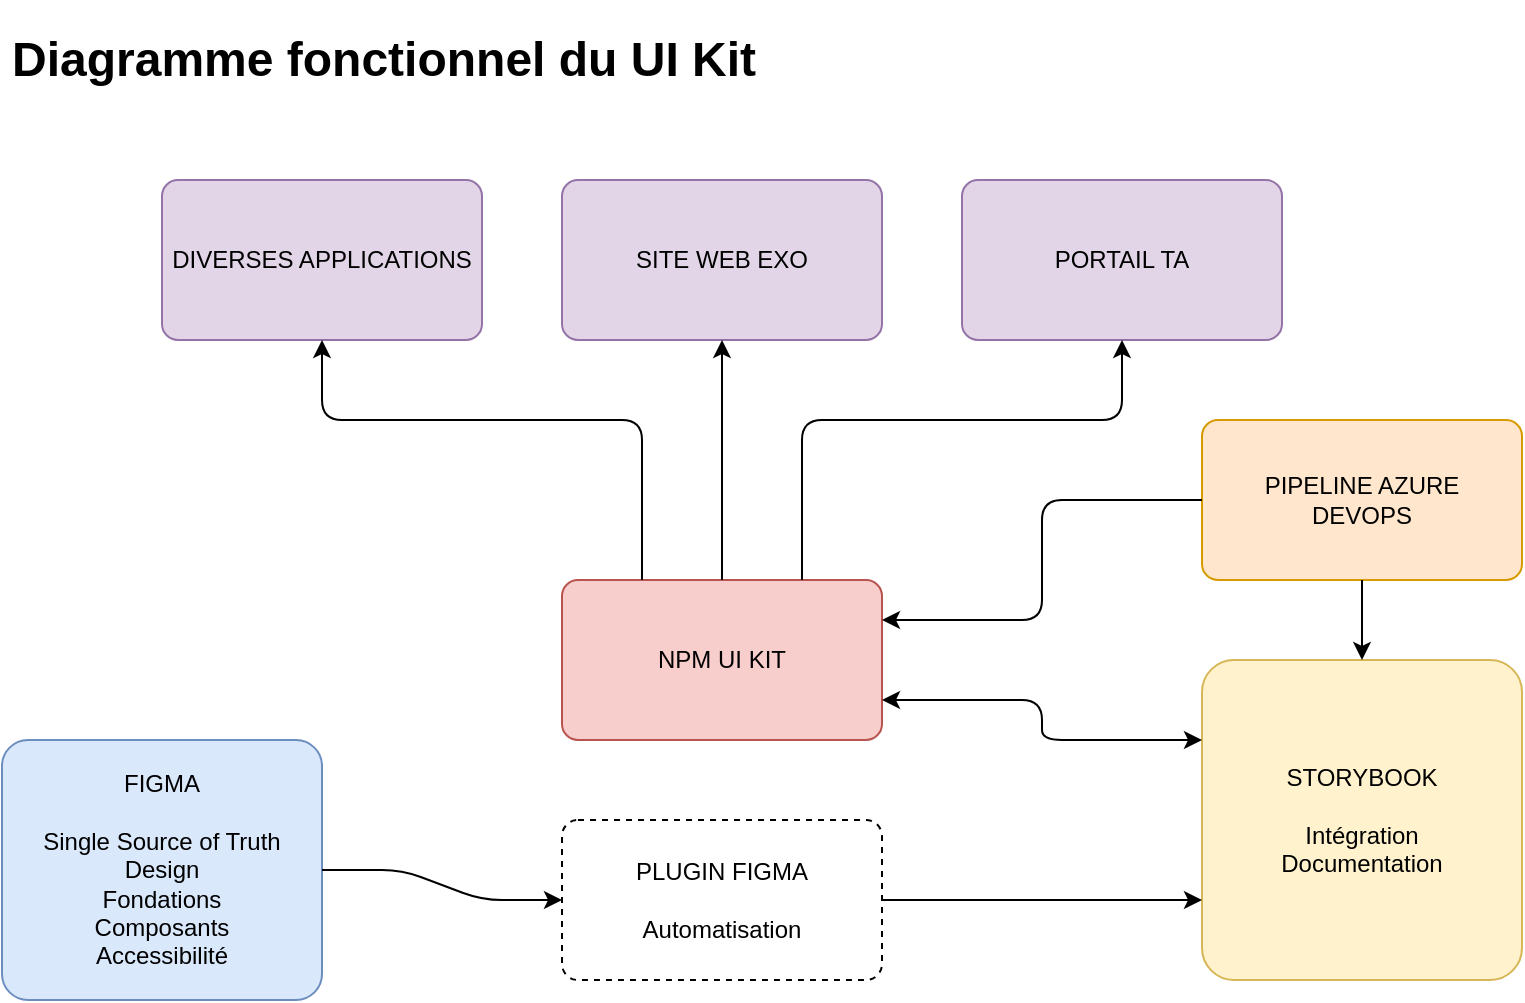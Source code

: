 <mxfile version="15.0.4" type="github">
  <diagram name="Page-1" id="c7488fd3-1785-93aa-aadb-54a6760d102a">
    <mxGraphModel dx="1422" dy="772" grid="1" gridSize="10" guides="1" tooltips="1" connect="1" arrows="1" fold="1" page="1" pageScale="1" pageWidth="1100" pageHeight="850" background="none" math="0" shadow="0">
      <root>
        <mxCell id="0" />
        <mxCell id="1" parent="0" />
        <mxCell id="Tccu-ew2ln0pexr-4rRw-2" value="FIGMA&lt;br&gt;&lt;br&gt;Single Source of Truth&lt;br&gt;Design&lt;br&gt;Fondations&lt;br&gt;Composants&lt;br&gt;Accessibilité" style="rounded=1;whiteSpace=wrap;html=1;arcSize=10;fillColor=#dae8fc;strokeColor=#6c8ebf;" parent="1" vertex="1">
          <mxGeometry x="40" y="400" width="160" height="130" as="geometry" />
        </mxCell>
        <mxCell id="Tccu-ew2ln0pexr-4rRw-3" value="STORYBOOK&lt;br&gt;&lt;br&gt;Intégration&lt;br&gt;Documentation" style="rounded=1;whiteSpace=wrap;html=1;arcSize=10;fillColor=#fff2cc;strokeColor=#d6b656;" parent="1" vertex="1">
          <mxGeometry x="640" y="360" width="160" height="160" as="geometry" />
        </mxCell>
        <mxCell id="Tccu-ew2ln0pexr-4rRw-5" value="PIPELINE AZURE&lt;br&gt;DEVOPS" style="rounded=1;whiteSpace=wrap;html=1;arcSize=10;fillColor=#ffe6cc;strokeColor=#d79b00;" parent="1" vertex="1">
          <mxGeometry x="640" y="240" width="160" height="80" as="geometry" />
        </mxCell>
        <mxCell id="Tccu-ew2ln0pexr-4rRw-8" value="" style="endArrow=classic;html=1;jumpStyle=line;shadow=0;rounded=1;jumpSize=6;endSize=6;fixDash=1;ignoreEdge=0;orthogonalLoop=0;orthogonal=0;comic=0;backgroundOutline=0;entryX=0;entryY=0.5;entryDx=0;entryDy=0;exitX=1;exitY=0.5;exitDx=0;exitDy=0;" parent="1" source="Tccu-ew2ln0pexr-4rRw-2" target="Tccu-ew2ln0pexr-4rRw-48" edge="1">
          <mxGeometry width="50" height="50" relative="1" as="geometry">
            <mxPoint x="250" y="470" as="sourcePoint" />
            <mxPoint x="290" y="370" as="targetPoint" />
            <Array as="points">
              <mxPoint x="240" y="465" />
              <mxPoint x="280" y="480" />
            </Array>
          </mxGeometry>
        </mxCell>
        <mxCell id="Tccu-ew2ln0pexr-4rRw-11" value="" style="endArrow=classic;html=1;entryX=0.5;entryY=0;entryDx=0;entryDy=0;exitX=0.5;exitY=1;exitDx=0;exitDy=0;" parent="1" source="Tccu-ew2ln0pexr-4rRw-5" target="Tccu-ew2ln0pexr-4rRw-3" edge="1">
          <mxGeometry width="50" height="50" relative="1" as="geometry">
            <mxPoint x="600" y="510" as="sourcePoint" />
            <mxPoint x="650" y="460" as="targetPoint" />
          </mxGeometry>
        </mxCell>
        <mxCell id="Tccu-ew2ln0pexr-4rRw-13" value="PORTAIL TA" style="rounded=1;whiteSpace=wrap;html=1;arcSize=10;fillColor=#e1d5e7;strokeColor=#9673a6;" parent="1" vertex="1">
          <mxGeometry x="520" y="120" width="160" height="80" as="geometry" />
        </mxCell>
        <mxCell id="Tccu-ew2ln0pexr-4rRw-14" value="SITE WEB EXO" style="rounded=1;whiteSpace=wrap;html=1;arcSize=10;fillColor=#e1d5e7;strokeColor=#9673a6;" parent="1" vertex="1">
          <mxGeometry x="320" y="120" width="160" height="80" as="geometry" />
        </mxCell>
        <mxCell id="Tccu-ew2ln0pexr-4rRw-18" value="NPM UI KIT" style="rounded=1;whiteSpace=wrap;html=1;arcSize=10;fillColor=#f8cecc;strokeColor=#b85450;" parent="1" vertex="1">
          <mxGeometry x="320" y="320" width="160" height="80" as="geometry" />
        </mxCell>
        <mxCell id="Tccu-ew2ln0pexr-4rRw-31" value="&lt;h1&gt;Diagramme fonctionnel du UI Kit&lt;/h1&gt;" style="text;html=1;strokeColor=none;fillColor=none;spacing=5;spacingTop=-20;whiteSpace=wrap;overflow=hidden;rounded=0;" parent="1" vertex="1">
          <mxGeometry x="40" y="40" width="400" height="40" as="geometry" />
        </mxCell>
        <mxCell id="Tccu-ew2ln0pexr-4rRw-48" value="PLUGIN FIGMA&lt;br&gt;&lt;br&gt;Automatisation" style="rounded=1;whiteSpace=wrap;html=1;arcSize=10;dashed=1;" parent="1" vertex="1">
          <mxGeometry x="320" y="440" width="160" height="80" as="geometry" />
        </mxCell>
        <mxCell id="Tccu-ew2ln0pexr-4rRw-49" value="" style="endArrow=classic;html=1;shadow=0;endSize=6;strokeColor=#000000;entryX=0;entryY=0.75;entryDx=0;entryDy=0;exitX=1;exitY=0.5;exitDx=0;exitDy=0;" parent="1" source="Tccu-ew2ln0pexr-4rRw-48" target="Tccu-ew2ln0pexr-4rRw-3" edge="1">
          <mxGeometry width="50" height="50" relative="1" as="geometry">
            <mxPoint x="490" y="495" as="sourcePoint" />
            <mxPoint x="540" y="445" as="targetPoint" />
          </mxGeometry>
        </mxCell>
        <mxCell id="Tccu-ew2ln0pexr-4rRw-52" value="" style="endArrow=classic;html=1;shadow=0;endSize=6;strokeColor=#000000;entryX=0.5;entryY=1;entryDx=0;entryDy=0;exitX=0.5;exitY=0;exitDx=0;exitDy=0;" parent="1" source="Tccu-ew2ln0pexr-4rRw-18" target="Tccu-ew2ln0pexr-4rRw-14" edge="1">
          <mxGeometry width="50" height="50" relative="1" as="geometry">
            <mxPoint x="540" y="220" as="sourcePoint" />
            <mxPoint x="590" y="170" as="targetPoint" />
            <Array as="points" />
          </mxGeometry>
        </mxCell>
        <mxCell id="Tccu-ew2ln0pexr-4rRw-53" value="" style="endArrow=classic;html=1;shadow=0;endSize=6;strokeColor=#000000;entryX=0.5;entryY=1;entryDx=0;entryDy=0;exitX=0.75;exitY=0;exitDx=0;exitDy=0;" parent="1" source="Tccu-ew2ln0pexr-4rRw-18" target="Tccu-ew2ln0pexr-4rRw-13" edge="1">
          <mxGeometry width="50" height="50" relative="1" as="geometry">
            <mxPoint x="270" y="250" as="sourcePoint" />
            <mxPoint x="150" y="160" as="targetPoint" />
            <Array as="points">
              <mxPoint x="440" y="240" />
              <mxPoint x="600" y="240" />
            </Array>
          </mxGeometry>
        </mxCell>
        <mxCell id="Tccu-ew2ln0pexr-4rRw-55" value="" style="endArrow=classic;startArrow=classic;html=1;shadow=0;endSize=6;strokeColor=#000000;entryX=0;entryY=0.25;entryDx=0;entryDy=0;exitX=1;exitY=0.75;exitDx=0;exitDy=0;" parent="1" target="Tccu-ew2ln0pexr-4rRw-3" edge="1" source="Tccu-ew2ln0pexr-4rRw-18">
          <mxGeometry width="50" height="50" relative="1" as="geometry">
            <mxPoint x="481" y="380" as="sourcePoint" />
            <mxPoint x="590" y="250" as="targetPoint" />
            <Array as="points">
              <mxPoint x="560" y="380" />
              <mxPoint x="560" y="400" />
            </Array>
          </mxGeometry>
        </mxCell>
        <mxCell id="1OAiGLmBZDSz70NlBGUf-1" value="DIVERSES APPLICATIONS" style="rounded=1;whiteSpace=wrap;html=1;arcSize=10;fillColor=#e1d5e7;strokeColor=#9673a6;" parent="1" vertex="1">
          <mxGeometry x="120" y="120" width="160" height="80" as="geometry" />
        </mxCell>
        <mxCell id="1OAiGLmBZDSz70NlBGUf-2" value="" style="endArrow=classic;html=1;entryX=0.5;entryY=1;entryDx=0;entryDy=0;exitX=0.25;exitY=0;exitDx=0;exitDy=0;" parent="1" source="Tccu-ew2ln0pexr-4rRw-18" target="1OAiGLmBZDSz70NlBGUf-1" edge="1">
          <mxGeometry width="50" height="50" relative="1" as="geometry">
            <mxPoint x="200" y="240" as="sourcePoint" />
            <mxPoint x="530" y="290" as="targetPoint" />
            <Array as="points">
              <mxPoint x="360" y="240" />
              <mxPoint x="200" y="240" />
            </Array>
          </mxGeometry>
        </mxCell>
        <mxCell id="e8fABbi5KuPaLS_Pl1pH-1" value="" style="endArrow=classic;html=1;entryX=1;entryY=0.25;entryDx=0;entryDy=0;exitX=0;exitY=0.5;exitDx=0;exitDy=0;" edge="1" parent="1" source="Tccu-ew2ln0pexr-4rRw-5" target="Tccu-ew2ln0pexr-4rRw-18">
          <mxGeometry width="50" height="50" relative="1" as="geometry">
            <mxPoint x="540" y="360" as="sourcePoint" />
            <mxPoint x="590" y="310" as="targetPoint" />
            <Array as="points">
              <mxPoint x="560" y="280" />
              <mxPoint x="560" y="340" />
            </Array>
          </mxGeometry>
        </mxCell>
      </root>
    </mxGraphModel>
  </diagram>
</mxfile>

